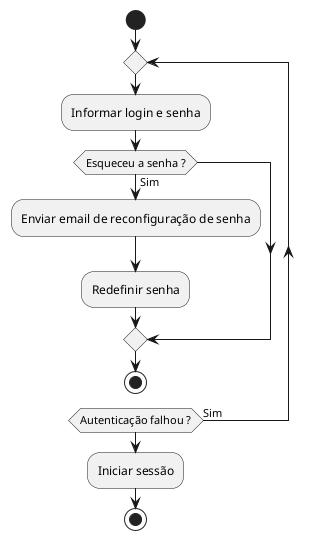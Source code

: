 @startuml
start
    repeat 
        :Informar login e senha;
        if (Esqueceu a senha ?) then (Sim)
            :Enviar email de reconfiguração de senha;
            :Redefinir senha;            
        endif
        stop
    repeat while (Autenticação falhou ?) is (Sim)    
    :Iniciar sessão;
stop
@enduml